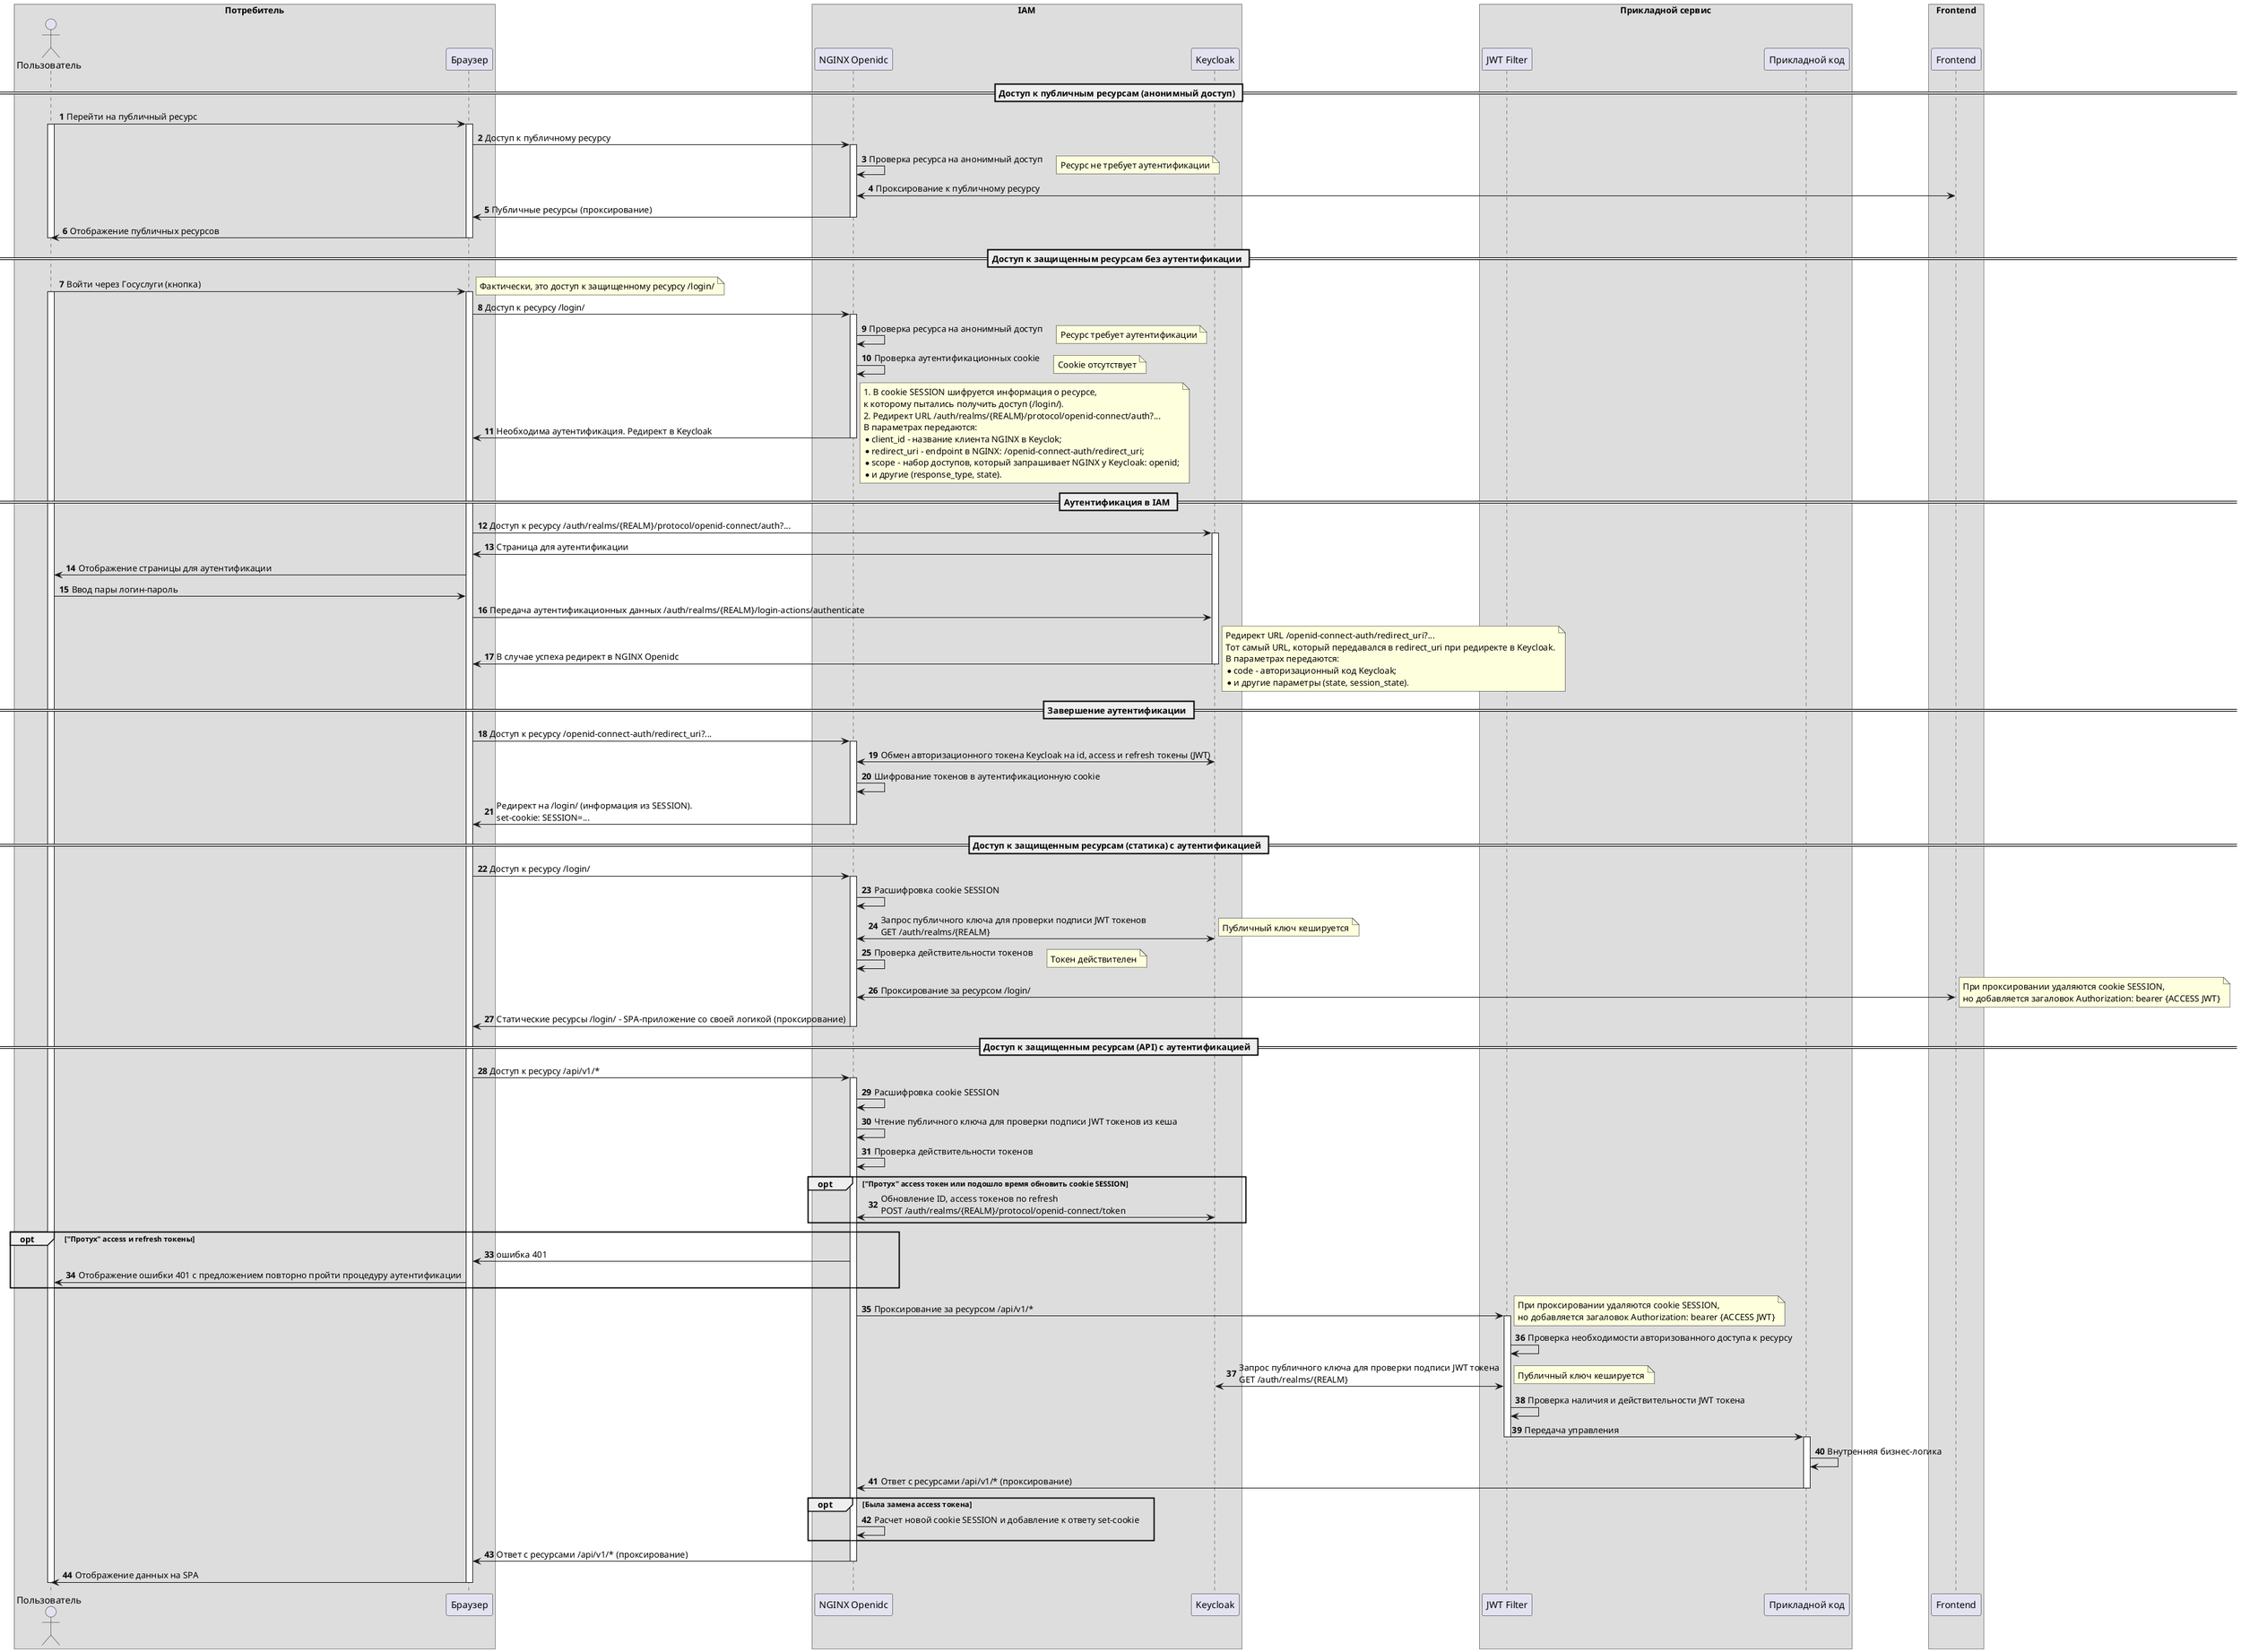 @startuml Аутентификация и авторизация через NGINX openidc, Keycloak и ЕСИА


skinparam Participansubsidydding 20
skinparam BoxPadding 20
autonumber

box "Потребитель"
    actor "Пользователь" as user
    participant "Браузер" as browser
end box

box "IAM"
    participant "NGINX Openidc" as nginx_openidc
    participant "Keycloak" as Keycloak
end box

box "Прикладной сервис"
    participant "JWT Filter" as JWT_FILTER
    participant "Прикладной код" as custom_service
end box

box "Frontend"
    participant "Frontend" as frontend
end box


== Доступ к публичным ресурсам (анонимный доступ) ==


user -> browser: Перейти на публичный ресурс
activate user
activate browser
browser -> nginx_openidc: Доступ к публичному ресурсу
activate nginx_openidc
nginx_openidc -> nginx_openidc: Проверка ресурса на анонимный доступ
note right
Ресурс не требует аутентификации
end note
nginx_openidc <-> frontend: Проксирование к публичному ресурсу
browser <- nginx_openidc: Публичные ресурсы (проксирование)
deactivate nginx_openidc
user <- browser: Отображение публичных ресурсов
deactivate browser
deactivate user

== Доступ к защищенным ресурсам без аутентификации ==


user -> browser: Войти через Госуслуги (кнопка)
activate user
note right
Фактически, это доступ к защищенному ресурсу /login/
end note
activate browser
browser -> nginx_openidc: Доступ к ресурсу /login/
activate nginx_openidc
nginx_openidc -> nginx_openidc: Проверка ресурса на анонимный доступ
note right
Ресурс требует аутентификации
end note
nginx_openidc -> nginx_openidc: Проверка аутентификационных cookie
note right
Cookie отсутствует
end note
browser <- nginx_openidc: Необходима аутентификация. Редирект в Keycloak
note right
1. В cookie SESSION шифруется информация о ресурсе,
к которому пытались получить доступ (/login/).
2. Редирект URL /auth/realms/{REALM}/protocol/openid-connect/auth?...
В параметрах передаются:
* client_id - название клиента NGINX в Keyclok;
* redirect_uri - endpoint в NGINX: /openid-connect-auth/redirect_uri;
* scope - набор доступов, который запрашивает NGINX у Keycloak: openid;
* и другие (response_type, state).
end note
deactivate nginx_openidc


== Аутентификация в IAM ==


browser -> Keycloak: Доступ к ресурсу /auth/realms/{REALM}/protocol/openid-connect/auth?...
activate Keycloak
browser <- Keycloak: Страница для аутентификации
browser -> user: Отображение страницы для аутентификации
user -> browser: Ввод пары логин-пароль
browser -> Keycloak: Передача аутентификационных данных /auth/realms/{REALM}/login-actions/authenticate
browser <- Keycloak: В случае успеха редирект в NGINX Openidc
note right
Редирект URL /openid-connect-auth/redirect_uri?...
Тот самый URL, который передавался в redirect_uri при редиректе в Keycloak.
В параметрах передаются:
* code - авторизационный код Keycloak;
* и другие параметры (state, session_state).
end note
deactivate Keycloak


== Завершение аутентификации ==


browser -> nginx_openidc: Доступ к ресурсу /openid-connect-auth/redirect_uri?...
activate nginx_openidc
nginx_openidc <-> Keycloak: Обмен авторизационного токена Keycloak на id, access и refresh токены (JWT)
nginx_openidc -> nginx_openidc: Шифрование токенов в аутентификационную cookie
browser <- nginx_openidc: Редирект на /login/ (информация из SESSION).\nset-cookie: SESSION=...
deactivate nginx_openidc


== Доступ к защищенным ресурсам (статика) с аутентификацией ==


browser -> nginx_openidc: Доступ к ресурсу /login/
activate nginx_openidc
nginx_openidc -> nginx_openidc: Расшифровка cookie SESSION
nginx_openidc <-> Keycloak: Запрос публичного ключа для проверки подписи JWT токенов\nGET /auth/realms/{REALM}
note right
Публичный ключ кешируется
end note
nginx_openidc -> nginx_openidc: Проверка действительности токенов
note right
Токен действителен
end note
nginx_openidc <-> frontend: Проксирование за ресурсом /login/
note right
При проксировании удаляются cookie SESSION,
но добавляется загаловок Authorization: bearer {ACCESS JWT}
end note
browser <- nginx_openidc: Статические ресурсы /login/ - SPA-приложение со своей логикой (проксирование)
deactivate nginx_openidc


== Доступ к защищенным ресурсам (API) с аутентификацией ==


browser -> nginx_openidc: Доступ к ресурсу /api/v1/*
activate nginx_openidc
nginx_openidc -> nginx_openidc: Расшифровка cookie SESSION
nginx_openidc -> nginx_openidc: Чтение публичного ключа для проверки подписи JWT токенов из кеша
nginx_openidc -> nginx_openidc: Проверка действительности токенов
opt "Протух" access токен или подошло время обновить cookie SESSION
    nginx_openidc <-> Keycloak: Обновление ID, access токенов по refresh\nPOST /auth/realms/{REALM}/protocol/openid-connect/token
end
opt "Протух" access и refresh токены
    browser <- nginx_openidc: ошибка 401
    user <- browser: Отображение ошибки 401 с предложением повторно пройти процедуру аутентификации
end
nginx_openidc -> JWT_FILTER: Проксирование за ресурсом /api/v1/*
note right
При проксировании удаляются cookie SESSION,
но добавляется загаловок Authorization: bearer {ACCESS JWT}
end note
activate JWT_FILTER
JWT_FILTER -> JWT_FILTER: Проверка необходимости авторизованного доступа к ресурсу
JWT_FILTER <-> Keycloak: Запрос публичного ключа для проверки подписи JWT токена\nGET /auth/realms/{REALM}
note right
Публичный ключ кешируется
end note
JWT_FILTER -> JWT_FILTER: Проверка наличия и действительности JWT токена
JWT_FILTER -> custom_service: Передача управления
deactivate JWT_FILTER
activate custom_service
custom_service -> custom_service: Внутренняя бизнес-логика
nginx_openidc <- custom_service: Ответ с ресурсами /api/v1/* (проксирование)
deactivate custom_service
opt Была замена access токена
    nginx_openidc -> nginx_openidc: Расчет новой cookie SESSION и добавление к ответу set-cookie
end
browser <- nginx_openidc: Ответ с ресурсами /api/v1/* (проксирование)
deactivate nginx_openidc
user <- browser: Отображение данных на SPA
deactivate browser
deactivate user


@enduml
